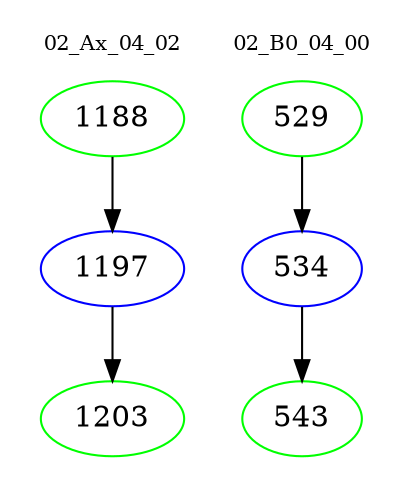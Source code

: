 digraph{
subgraph cluster_0 {
color = white
label = "02_Ax_04_02";
fontsize=10;
T0_1188 [label="1188", color="green"]
T0_1188 -> T0_1197 [color="black"]
T0_1197 [label="1197", color="blue"]
T0_1197 -> T0_1203 [color="black"]
T0_1203 [label="1203", color="green"]
}
subgraph cluster_1 {
color = white
label = "02_B0_04_00";
fontsize=10;
T1_529 [label="529", color="green"]
T1_529 -> T1_534 [color="black"]
T1_534 [label="534", color="blue"]
T1_534 -> T1_543 [color="black"]
T1_543 [label="543", color="green"]
}
}

